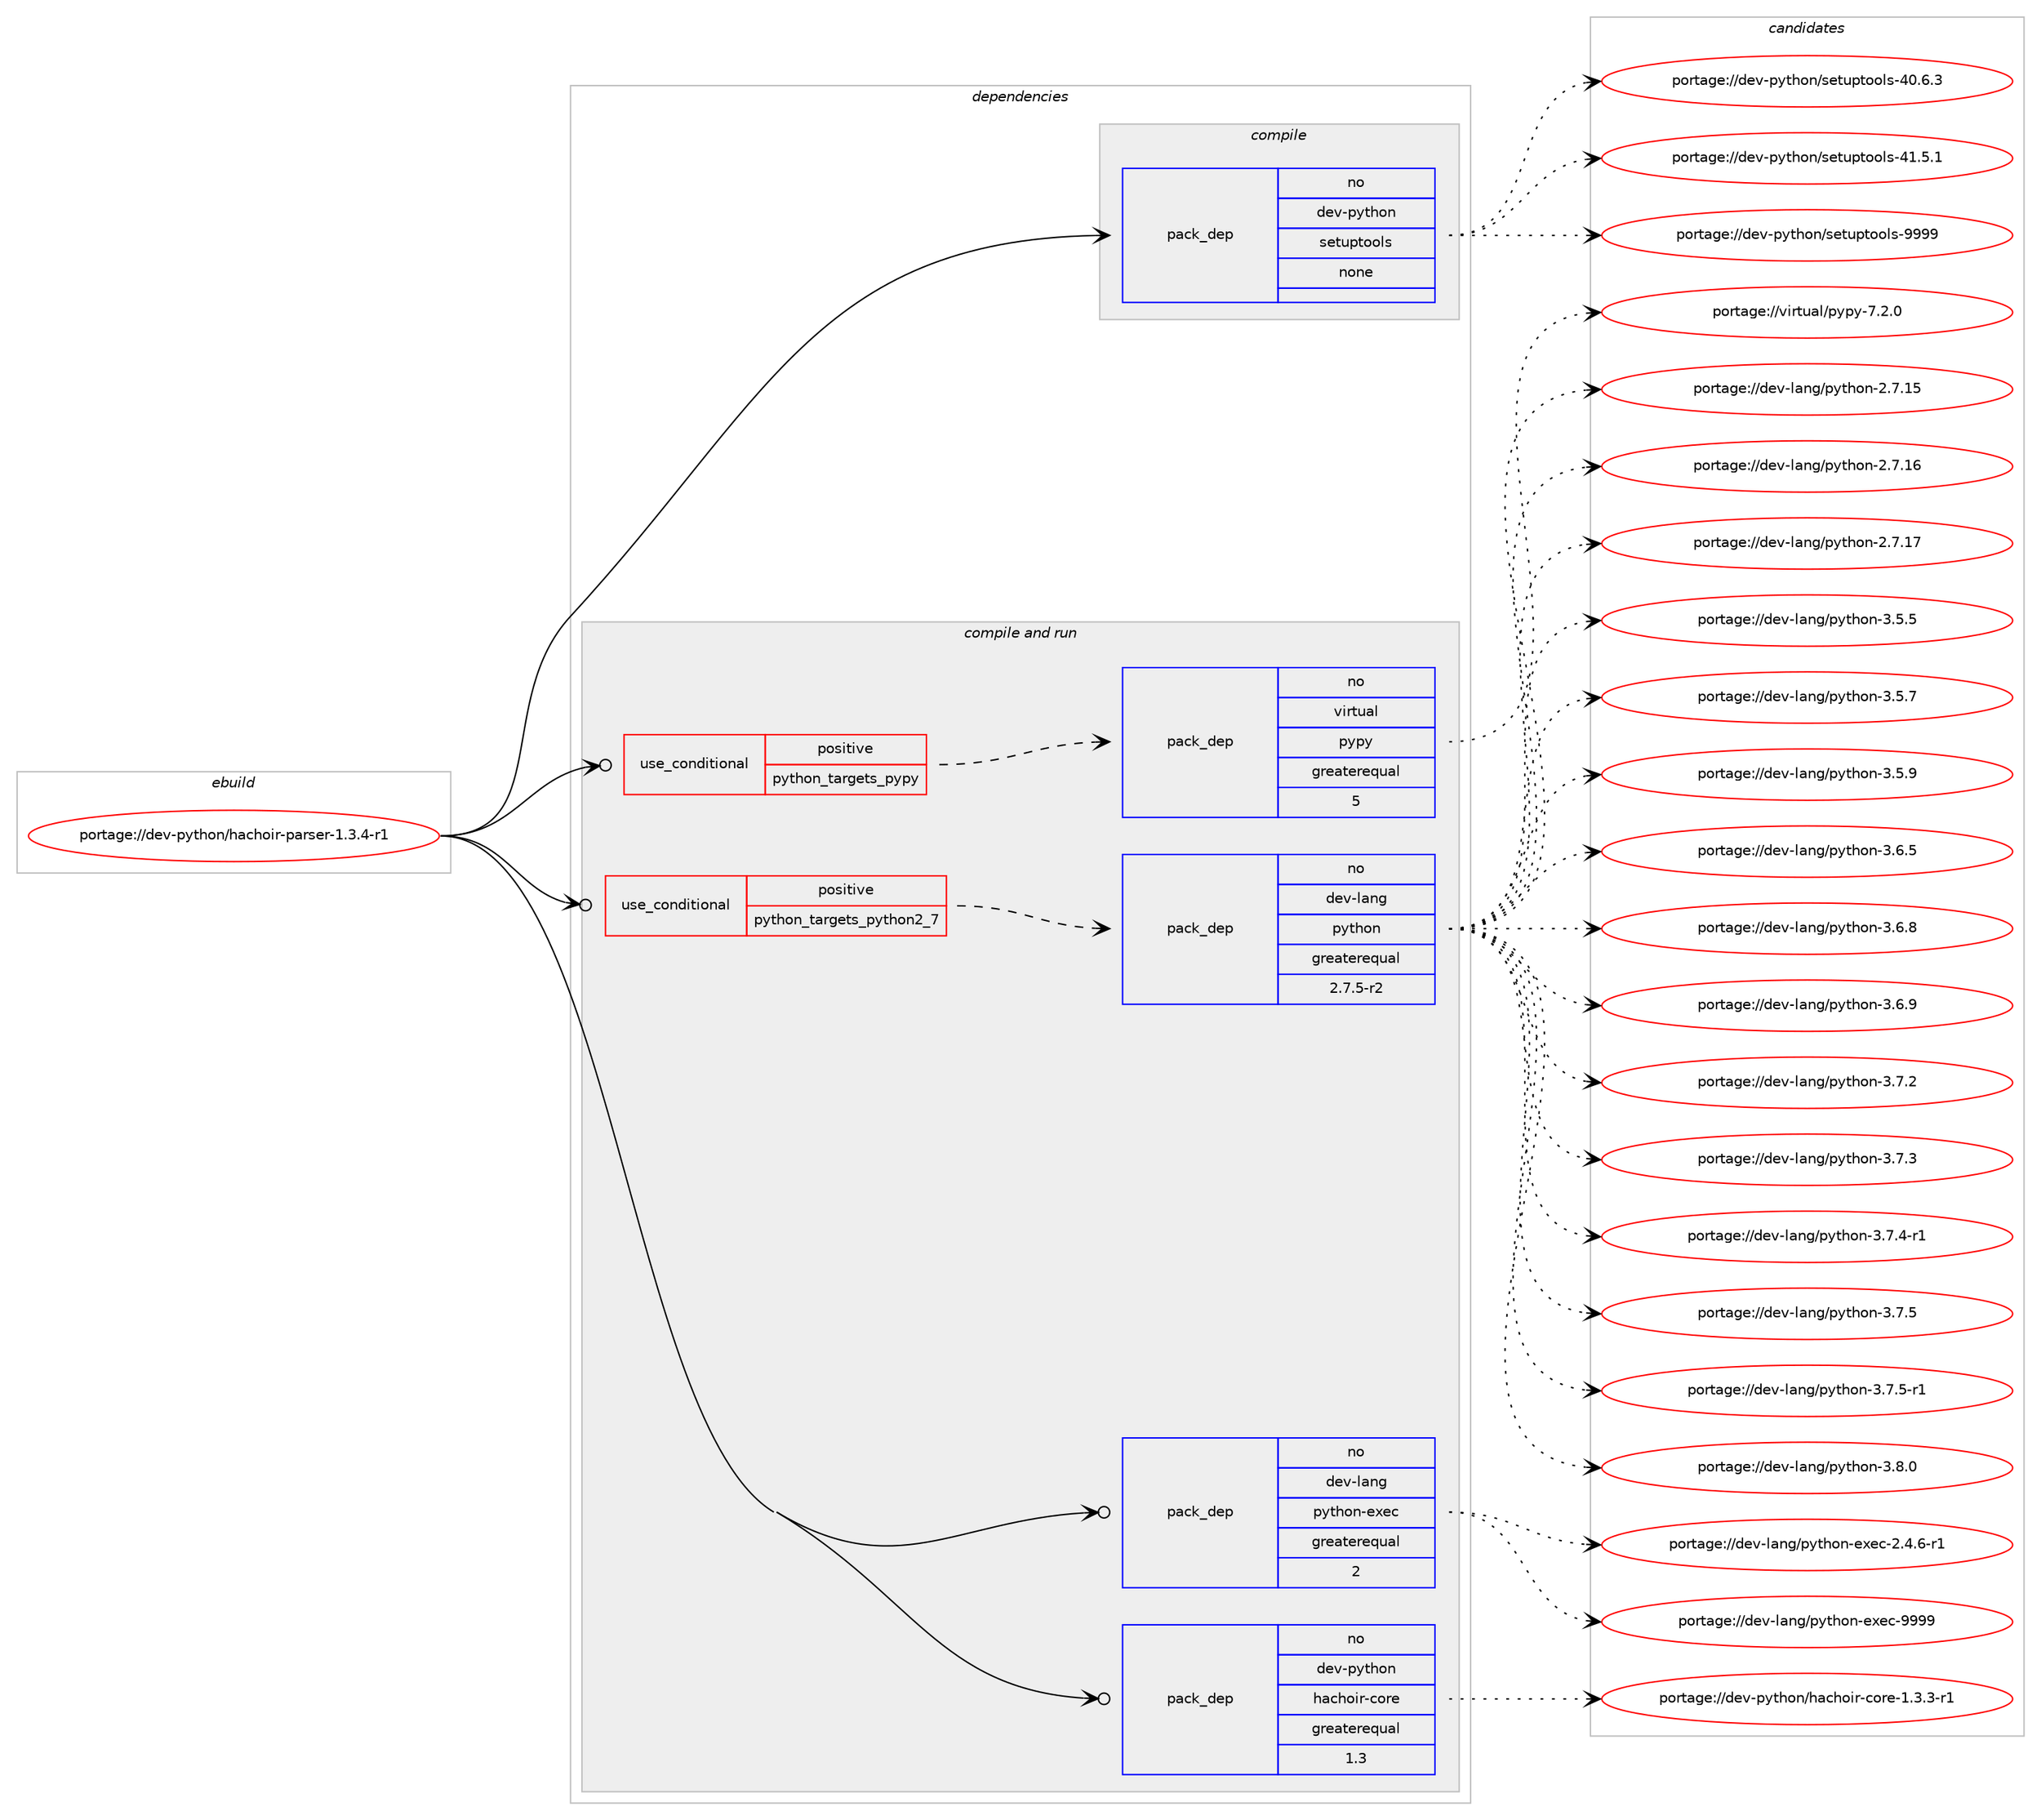 digraph prolog {

# *************
# Graph options
# *************

newrank=true;
concentrate=true;
compound=true;
graph [rankdir=LR,fontname=Helvetica,fontsize=10,ranksep=1.5];#, ranksep=2.5, nodesep=0.2];
edge  [arrowhead=vee];
node  [fontname=Helvetica,fontsize=10];

# **********
# The ebuild
# **********

subgraph cluster_leftcol {
color=gray;
rank=same;
label=<<i>ebuild</i>>;
id [label="portage://dev-python/hachoir-parser-1.3.4-r1", color=red, width=4, href="../dev-python/hachoir-parser-1.3.4-r1.svg"];
}

# ****************
# The dependencies
# ****************

subgraph cluster_midcol {
color=gray;
label=<<i>dependencies</i>>;
subgraph cluster_compile {
fillcolor="#eeeeee";
style=filled;
label=<<i>compile</i>>;
subgraph pack109980 {
dependency142956 [label=<<TABLE BORDER="0" CELLBORDER="1" CELLSPACING="0" CELLPADDING="4" WIDTH="220"><TR><TD ROWSPAN="6" CELLPADDING="30">pack_dep</TD></TR><TR><TD WIDTH="110">no</TD></TR><TR><TD>dev-python</TD></TR><TR><TD>setuptools</TD></TR><TR><TD>none</TD></TR><TR><TD></TD></TR></TABLE>>, shape=none, color=blue];
}
id:e -> dependency142956:w [weight=20,style="solid",arrowhead="vee"];
}
subgraph cluster_compileandrun {
fillcolor="#eeeeee";
style=filled;
label=<<i>compile and run</i>>;
subgraph cond29654 {
dependency142957 [label=<<TABLE BORDER="0" CELLBORDER="1" CELLSPACING="0" CELLPADDING="4"><TR><TD ROWSPAN="3" CELLPADDING="10">use_conditional</TD></TR><TR><TD>positive</TD></TR><TR><TD>python_targets_pypy</TD></TR></TABLE>>, shape=none, color=red];
subgraph pack109981 {
dependency142958 [label=<<TABLE BORDER="0" CELLBORDER="1" CELLSPACING="0" CELLPADDING="4" WIDTH="220"><TR><TD ROWSPAN="6" CELLPADDING="30">pack_dep</TD></TR><TR><TD WIDTH="110">no</TD></TR><TR><TD>virtual</TD></TR><TR><TD>pypy</TD></TR><TR><TD>greaterequal</TD></TR><TR><TD>5</TD></TR></TABLE>>, shape=none, color=blue];
}
dependency142957:e -> dependency142958:w [weight=20,style="dashed",arrowhead="vee"];
}
id:e -> dependency142957:w [weight=20,style="solid",arrowhead="odotvee"];
subgraph cond29655 {
dependency142959 [label=<<TABLE BORDER="0" CELLBORDER="1" CELLSPACING="0" CELLPADDING="4"><TR><TD ROWSPAN="3" CELLPADDING="10">use_conditional</TD></TR><TR><TD>positive</TD></TR><TR><TD>python_targets_python2_7</TD></TR></TABLE>>, shape=none, color=red];
subgraph pack109982 {
dependency142960 [label=<<TABLE BORDER="0" CELLBORDER="1" CELLSPACING="0" CELLPADDING="4" WIDTH="220"><TR><TD ROWSPAN="6" CELLPADDING="30">pack_dep</TD></TR><TR><TD WIDTH="110">no</TD></TR><TR><TD>dev-lang</TD></TR><TR><TD>python</TD></TR><TR><TD>greaterequal</TD></TR><TR><TD>2.7.5-r2</TD></TR></TABLE>>, shape=none, color=blue];
}
dependency142959:e -> dependency142960:w [weight=20,style="dashed",arrowhead="vee"];
}
id:e -> dependency142959:w [weight=20,style="solid",arrowhead="odotvee"];
subgraph pack109983 {
dependency142961 [label=<<TABLE BORDER="0" CELLBORDER="1" CELLSPACING="0" CELLPADDING="4" WIDTH="220"><TR><TD ROWSPAN="6" CELLPADDING="30">pack_dep</TD></TR><TR><TD WIDTH="110">no</TD></TR><TR><TD>dev-lang</TD></TR><TR><TD>python-exec</TD></TR><TR><TD>greaterequal</TD></TR><TR><TD>2</TD></TR></TABLE>>, shape=none, color=blue];
}
id:e -> dependency142961:w [weight=20,style="solid",arrowhead="odotvee"];
subgraph pack109984 {
dependency142962 [label=<<TABLE BORDER="0" CELLBORDER="1" CELLSPACING="0" CELLPADDING="4" WIDTH="220"><TR><TD ROWSPAN="6" CELLPADDING="30">pack_dep</TD></TR><TR><TD WIDTH="110">no</TD></TR><TR><TD>dev-python</TD></TR><TR><TD>hachoir-core</TD></TR><TR><TD>greaterequal</TD></TR><TR><TD>1.3</TD></TR></TABLE>>, shape=none, color=blue];
}
id:e -> dependency142962:w [weight=20,style="solid",arrowhead="odotvee"];
}
subgraph cluster_run {
fillcolor="#eeeeee";
style=filled;
label=<<i>run</i>>;
}
}

# **************
# The candidates
# **************

subgraph cluster_choices {
rank=same;
color=gray;
label=<<i>candidates</i>>;

subgraph choice109980 {
color=black;
nodesep=1;
choiceportage100101118451121211161041111104711510111611711211611111110811545524846544651 [label="portage://dev-python/setuptools-40.6.3", color=red, width=4,href="../dev-python/setuptools-40.6.3.svg"];
choiceportage100101118451121211161041111104711510111611711211611111110811545524946534649 [label="portage://dev-python/setuptools-41.5.1", color=red, width=4,href="../dev-python/setuptools-41.5.1.svg"];
choiceportage10010111845112121116104111110471151011161171121161111111081154557575757 [label="portage://dev-python/setuptools-9999", color=red, width=4,href="../dev-python/setuptools-9999.svg"];
dependency142956:e -> choiceportage100101118451121211161041111104711510111611711211611111110811545524846544651:w [style=dotted,weight="100"];
dependency142956:e -> choiceportage100101118451121211161041111104711510111611711211611111110811545524946534649:w [style=dotted,weight="100"];
dependency142956:e -> choiceportage10010111845112121116104111110471151011161171121161111111081154557575757:w [style=dotted,weight="100"];
}
subgraph choice109981 {
color=black;
nodesep=1;
choiceportage1181051141161179710847112121112121455546504648 [label="portage://virtual/pypy-7.2.0", color=red, width=4,href="../virtual/pypy-7.2.0.svg"];
dependency142958:e -> choiceportage1181051141161179710847112121112121455546504648:w [style=dotted,weight="100"];
}
subgraph choice109982 {
color=black;
nodesep=1;
choiceportage10010111845108971101034711212111610411111045504655464953 [label="portage://dev-lang/python-2.7.15", color=red, width=4,href="../dev-lang/python-2.7.15.svg"];
choiceportage10010111845108971101034711212111610411111045504655464954 [label="portage://dev-lang/python-2.7.16", color=red, width=4,href="../dev-lang/python-2.7.16.svg"];
choiceportage10010111845108971101034711212111610411111045504655464955 [label="portage://dev-lang/python-2.7.17", color=red, width=4,href="../dev-lang/python-2.7.17.svg"];
choiceportage100101118451089711010347112121116104111110455146534653 [label="portage://dev-lang/python-3.5.5", color=red, width=4,href="../dev-lang/python-3.5.5.svg"];
choiceportage100101118451089711010347112121116104111110455146534655 [label="portage://dev-lang/python-3.5.7", color=red, width=4,href="../dev-lang/python-3.5.7.svg"];
choiceportage100101118451089711010347112121116104111110455146534657 [label="portage://dev-lang/python-3.5.9", color=red, width=4,href="../dev-lang/python-3.5.9.svg"];
choiceportage100101118451089711010347112121116104111110455146544653 [label="portage://dev-lang/python-3.6.5", color=red, width=4,href="../dev-lang/python-3.6.5.svg"];
choiceportage100101118451089711010347112121116104111110455146544656 [label="portage://dev-lang/python-3.6.8", color=red, width=4,href="../dev-lang/python-3.6.8.svg"];
choiceportage100101118451089711010347112121116104111110455146544657 [label="portage://dev-lang/python-3.6.9", color=red, width=4,href="../dev-lang/python-3.6.9.svg"];
choiceportage100101118451089711010347112121116104111110455146554650 [label="portage://dev-lang/python-3.7.2", color=red, width=4,href="../dev-lang/python-3.7.2.svg"];
choiceportage100101118451089711010347112121116104111110455146554651 [label="portage://dev-lang/python-3.7.3", color=red, width=4,href="../dev-lang/python-3.7.3.svg"];
choiceportage1001011184510897110103471121211161041111104551465546524511449 [label="portage://dev-lang/python-3.7.4-r1", color=red, width=4,href="../dev-lang/python-3.7.4-r1.svg"];
choiceportage100101118451089711010347112121116104111110455146554653 [label="portage://dev-lang/python-3.7.5", color=red, width=4,href="../dev-lang/python-3.7.5.svg"];
choiceportage1001011184510897110103471121211161041111104551465546534511449 [label="portage://dev-lang/python-3.7.5-r1", color=red, width=4,href="../dev-lang/python-3.7.5-r1.svg"];
choiceportage100101118451089711010347112121116104111110455146564648 [label="portage://dev-lang/python-3.8.0", color=red, width=4,href="../dev-lang/python-3.8.0.svg"];
dependency142960:e -> choiceportage10010111845108971101034711212111610411111045504655464953:w [style=dotted,weight="100"];
dependency142960:e -> choiceportage10010111845108971101034711212111610411111045504655464954:w [style=dotted,weight="100"];
dependency142960:e -> choiceportage10010111845108971101034711212111610411111045504655464955:w [style=dotted,weight="100"];
dependency142960:e -> choiceportage100101118451089711010347112121116104111110455146534653:w [style=dotted,weight="100"];
dependency142960:e -> choiceportage100101118451089711010347112121116104111110455146534655:w [style=dotted,weight="100"];
dependency142960:e -> choiceportage100101118451089711010347112121116104111110455146534657:w [style=dotted,weight="100"];
dependency142960:e -> choiceportage100101118451089711010347112121116104111110455146544653:w [style=dotted,weight="100"];
dependency142960:e -> choiceportage100101118451089711010347112121116104111110455146544656:w [style=dotted,weight="100"];
dependency142960:e -> choiceportage100101118451089711010347112121116104111110455146544657:w [style=dotted,weight="100"];
dependency142960:e -> choiceportage100101118451089711010347112121116104111110455146554650:w [style=dotted,weight="100"];
dependency142960:e -> choiceportage100101118451089711010347112121116104111110455146554651:w [style=dotted,weight="100"];
dependency142960:e -> choiceportage1001011184510897110103471121211161041111104551465546524511449:w [style=dotted,weight="100"];
dependency142960:e -> choiceportage100101118451089711010347112121116104111110455146554653:w [style=dotted,weight="100"];
dependency142960:e -> choiceportage1001011184510897110103471121211161041111104551465546534511449:w [style=dotted,weight="100"];
dependency142960:e -> choiceportage100101118451089711010347112121116104111110455146564648:w [style=dotted,weight="100"];
}
subgraph choice109983 {
color=black;
nodesep=1;
choiceportage10010111845108971101034711212111610411111045101120101994550465246544511449 [label="portage://dev-lang/python-exec-2.4.6-r1", color=red, width=4,href="../dev-lang/python-exec-2.4.6-r1.svg"];
choiceportage10010111845108971101034711212111610411111045101120101994557575757 [label="portage://dev-lang/python-exec-9999", color=red, width=4,href="../dev-lang/python-exec-9999.svg"];
dependency142961:e -> choiceportage10010111845108971101034711212111610411111045101120101994550465246544511449:w [style=dotted,weight="100"];
dependency142961:e -> choiceportage10010111845108971101034711212111610411111045101120101994557575757:w [style=dotted,weight="100"];
}
subgraph choice109984 {
color=black;
nodesep=1;
choiceportage1001011184511212111610411111047104979910411110511445991111141014549465146514511449 [label="portage://dev-python/hachoir-core-1.3.3-r1", color=red, width=4,href="../dev-python/hachoir-core-1.3.3-r1.svg"];
dependency142962:e -> choiceportage1001011184511212111610411111047104979910411110511445991111141014549465146514511449:w [style=dotted,weight="100"];
}
}

}
